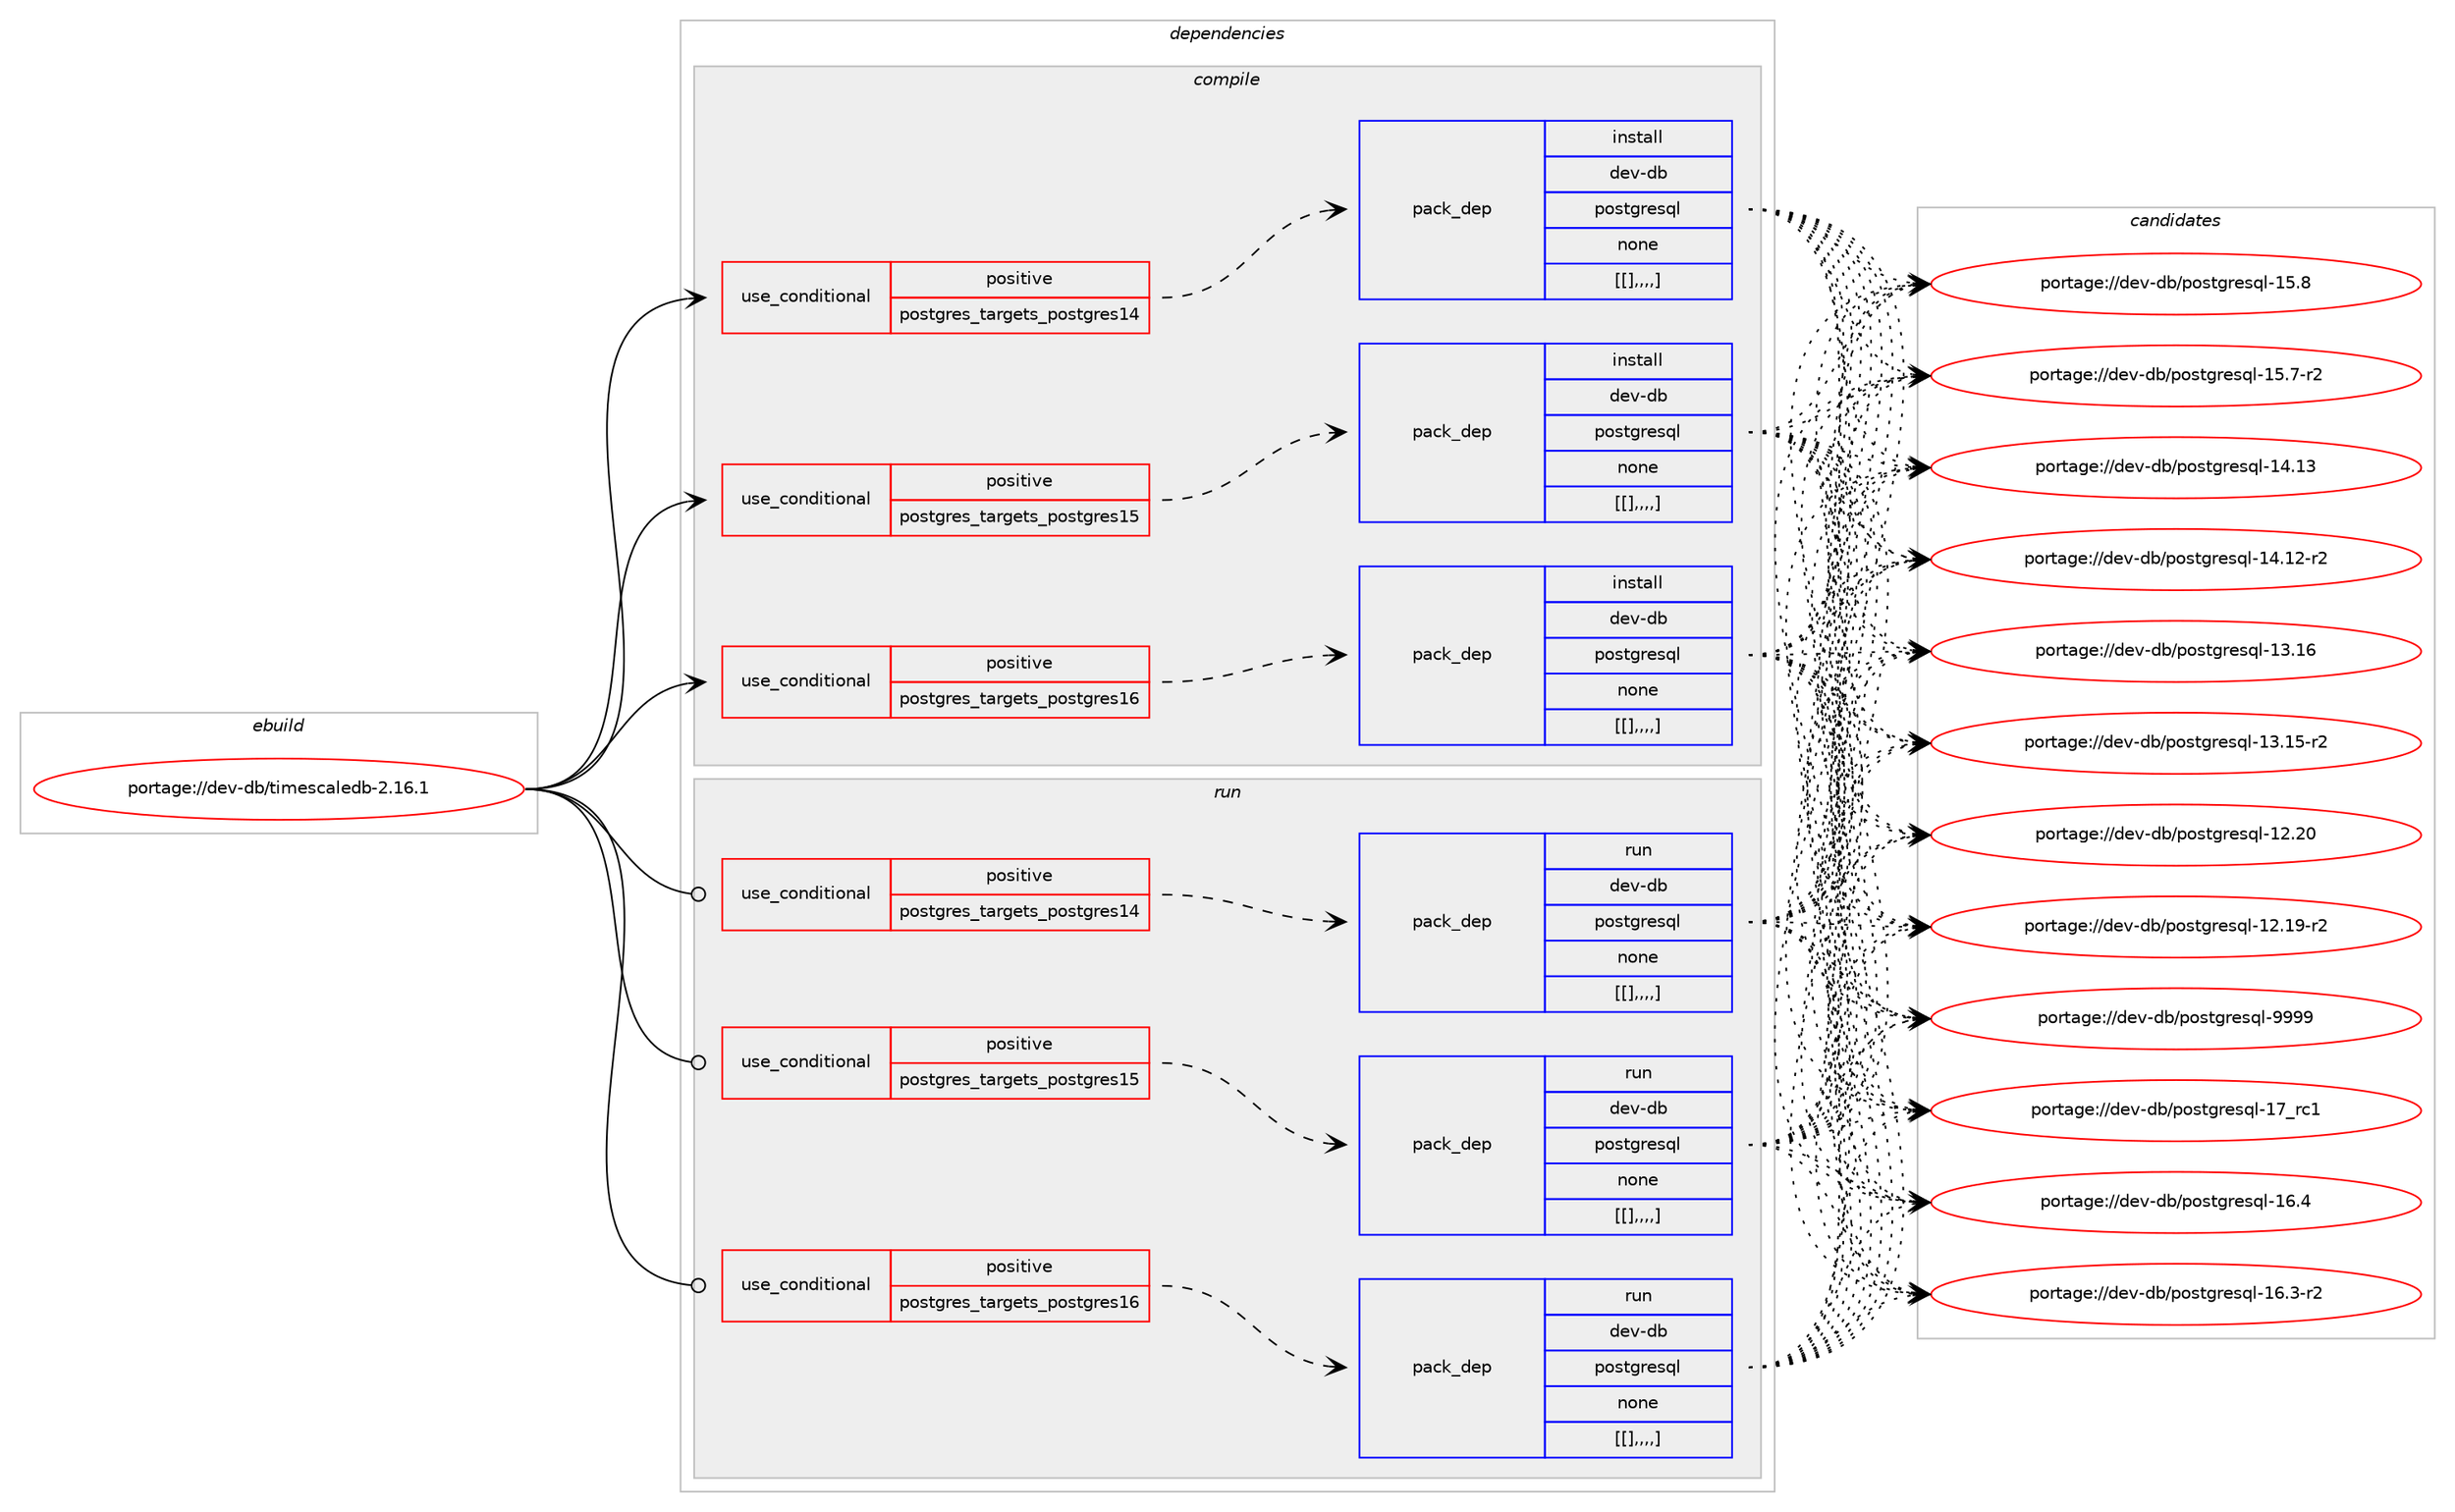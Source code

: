 digraph prolog {

# *************
# Graph options
# *************

newrank=true;
concentrate=true;
compound=true;
graph [rankdir=LR,fontname=Helvetica,fontsize=10,ranksep=1.5];#, ranksep=2.5, nodesep=0.2];
edge  [arrowhead=vee];
node  [fontname=Helvetica,fontsize=10];

# **********
# The ebuild
# **********

subgraph cluster_leftcol {
color=gray;
label=<<i>ebuild</i>>;
id [label="portage://dev-db/timescaledb-2.16.1", color=red, width=4, href="../dev-db/timescaledb-2.16.1.svg"];
}

# ****************
# The dependencies
# ****************

subgraph cluster_midcol {
color=gray;
label=<<i>dependencies</i>>;
subgraph cluster_compile {
fillcolor="#eeeeee";
style=filled;
label=<<i>compile</i>>;
subgraph cond19280 {
dependency71825 [label=<<TABLE BORDER="0" CELLBORDER="1" CELLSPACING="0" CELLPADDING="4"><TR><TD ROWSPAN="3" CELLPADDING="10">use_conditional</TD></TR><TR><TD>positive</TD></TR><TR><TD>postgres_targets_postgres14</TD></TR></TABLE>>, shape=none, color=red];
subgraph pack51598 {
dependency71826 [label=<<TABLE BORDER="0" CELLBORDER="1" CELLSPACING="0" CELLPADDING="4" WIDTH="220"><TR><TD ROWSPAN="6" CELLPADDING="30">pack_dep</TD></TR><TR><TD WIDTH="110">install</TD></TR><TR><TD>dev-db</TD></TR><TR><TD>postgresql</TD></TR><TR><TD>none</TD></TR><TR><TD>[[],,,,]</TD></TR></TABLE>>, shape=none, color=blue];
}
dependency71825:e -> dependency71826:w [weight=20,style="dashed",arrowhead="vee"];
}
id:e -> dependency71825:w [weight=20,style="solid",arrowhead="vee"];
subgraph cond19281 {
dependency71827 [label=<<TABLE BORDER="0" CELLBORDER="1" CELLSPACING="0" CELLPADDING="4"><TR><TD ROWSPAN="3" CELLPADDING="10">use_conditional</TD></TR><TR><TD>positive</TD></TR><TR><TD>postgres_targets_postgres15</TD></TR></TABLE>>, shape=none, color=red];
subgraph pack51599 {
dependency71828 [label=<<TABLE BORDER="0" CELLBORDER="1" CELLSPACING="0" CELLPADDING="4" WIDTH="220"><TR><TD ROWSPAN="6" CELLPADDING="30">pack_dep</TD></TR><TR><TD WIDTH="110">install</TD></TR><TR><TD>dev-db</TD></TR><TR><TD>postgresql</TD></TR><TR><TD>none</TD></TR><TR><TD>[[],,,,]</TD></TR></TABLE>>, shape=none, color=blue];
}
dependency71827:e -> dependency71828:w [weight=20,style="dashed",arrowhead="vee"];
}
id:e -> dependency71827:w [weight=20,style="solid",arrowhead="vee"];
subgraph cond19282 {
dependency71829 [label=<<TABLE BORDER="0" CELLBORDER="1" CELLSPACING="0" CELLPADDING="4"><TR><TD ROWSPAN="3" CELLPADDING="10">use_conditional</TD></TR><TR><TD>positive</TD></TR><TR><TD>postgres_targets_postgres16</TD></TR></TABLE>>, shape=none, color=red];
subgraph pack51600 {
dependency71830 [label=<<TABLE BORDER="0" CELLBORDER="1" CELLSPACING="0" CELLPADDING="4" WIDTH="220"><TR><TD ROWSPAN="6" CELLPADDING="30">pack_dep</TD></TR><TR><TD WIDTH="110">install</TD></TR><TR><TD>dev-db</TD></TR><TR><TD>postgresql</TD></TR><TR><TD>none</TD></TR><TR><TD>[[],,,,]</TD></TR></TABLE>>, shape=none, color=blue];
}
dependency71829:e -> dependency71830:w [weight=20,style="dashed",arrowhead="vee"];
}
id:e -> dependency71829:w [weight=20,style="solid",arrowhead="vee"];
}
subgraph cluster_compileandrun {
fillcolor="#eeeeee";
style=filled;
label=<<i>compile and run</i>>;
}
subgraph cluster_run {
fillcolor="#eeeeee";
style=filled;
label=<<i>run</i>>;
subgraph cond19283 {
dependency71831 [label=<<TABLE BORDER="0" CELLBORDER="1" CELLSPACING="0" CELLPADDING="4"><TR><TD ROWSPAN="3" CELLPADDING="10">use_conditional</TD></TR><TR><TD>positive</TD></TR><TR><TD>postgres_targets_postgres14</TD></TR></TABLE>>, shape=none, color=red];
subgraph pack51601 {
dependency71832 [label=<<TABLE BORDER="0" CELLBORDER="1" CELLSPACING="0" CELLPADDING="4" WIDTH="220"><TR><TD ROWSPAN="6" CELLPADDING="30">pack_dep</TD></TR><TR><TD WIDTH="110">run</TD></TR><TR><TD>dev-db</TD></TR><TR><TD>postgresql</TD></TR><TR><TD>none</TD></TR><TR><TD>[[],,,,]</TD></TR></TABLE>>, shape=none, color=blue];
}
dependency71831:e -> dependency71832:w [weight=20,style="dashed",arrowhead="vee"];
}
id:e -> dependency71831:w [weight=20,style="solid",arrowhead="odot"];
subgraph cond19284 {
dependency71833 [label=<<TABLE BORDER="0" CELLBORDER="1" CELLSPACING="0" CELLPADDING="4"><TR><TD ROWSPAN="3" CELLPADDING="10">use_conditional</TD></TR><TR><TD>positive</TD></TR><TR><TD>postgres_targets_postgres15</TD></TR></TABLE>>, shape=none, color=red];
subgraph pack51602 {
dependency71834 [label=<<TABLE BORDER="0" CELLBORDER="1" CELLSPACING="0" CELLPADDING="4" WIDTH="220"><TR><TD ROWSPAN="6" CELLPADDING="30">pack_dep</TD></TR><TR><TD WIDTH="110">run</TD></TR><TR><TD>dev-db</TD></TR><TR><TD>postgresql</TD></TR><TR><TD>none</TD></TR><TR><TD>[[],,,,]</TD></TR></TABLE>>, shape=none, color=blue];
}
dependency71833:e -> dependency71834:w [weight=20,style="dashed",arrowhead="vee"];
}
id:e -> dependency71833:w [weight=20,style="solid",arrowhead="odot"];
subgraph cond19285 {
dependency71835 [label=<<TABLE BORDER="0" CELLBORDER="1" CELLSPACING="0" CELLPADDING="4"><TR><TD ROWSPAN="3" CELLPADDING="10">use_conditional</TD></TR><TR><TD>positive</TD></TR><TR><TD>postgres_targets_postgres16</TD></TR></TABLE>>, shape=none, color=red];
subgraph pack51603 {
dependency71836 [label=<<TABLE BORDER="0" CELLBORDER="1" CELLSPACING="0" CELLPADDING="4" WIDTH="220"><TR><TD ROWSPAN="6" CELLPADDING="30">pack_dep</TD></TR><TR><TD WIDTH="110">run</TD></TR><TR><TD>dev-db</TD></TR><TR><TD>postgresql</TD></TR><TR><TD>none</TD></TR><TR><TD>[[],,,,]</TD></TR></TABLE>>, shape=none, color=blue];
}
dependency71835:e -> dependency71836:w [weight=20,style="dashed",arrowhead="vee"];
}
id:e -> dependency71835:w [weight=20,style="solid",arrowhead="odot"];
}
}

# **************
# The candidates
# **************

subgraph cluster_choices {
rank=same;
color=gray;
label=<<i>candidates</i>>;

subgraph choice51598 {
color=black;
nodesep=1;
choice1001011184510098471121111151161031141011151131084557575757 [label="portage://dev-db/postgresql-9999", color=red, width=4,href="../dev-db/postgresql-9999.svg"];
choice100101118451009847112111115116103114101115113108454955951149949 [label="portage://dev-db/postgresql-17_rc1", color=red, width=4,href="../dev-db/postgresql-17_rc1.svg"];
choice1001011184510098471121111151161031141011151131084549544652 [label="portage://dev-db/postgresql-16.4", color=red, width=4,href="../dev-db/postgresql-16.4.svg"];
choice10010111845100984711211111511610311410111511310845495446514511450 [label="portage://dev-db/postgresql-16.3-r2", color=red, width=4,href="../dev-db/postgresql-16.3-r2.svg"];
choice1001011184510098471121111151161031141011151131084549534656 [label="portage://dev-db/postgresql-15.8", color=red, width=4,href="../dev-db/postgresql-15.8.svg"];
choice10010111845100984711211111511610311410111511310845495346554511450 [label="portage://dev-db/postgresql-15.7-r2", color=red, width=4,href="../dev-db/postgresql-15.7-r2.svg"];
choice100101118451009847112111115116103114101115113108454952464951 [label="portage://dev-db/postgresql-14.13", color=red, width=4,href="../dev-db/postgresql-14.13.svg"];
choice1001011184510098471121111151161031141011151131084549524649504511450 [label="portage://dev-db/postgresql-14.12-r2", color=red, width=4,href="../dev-db/postgresql-14.12-r2.svg"];
choice100101118451009847112111115116103114101115113108454951464954 [label="portage://dev-db/postgresql-13.16", color=red, width=4,href="../dev-db/postgresql-13.16.svg"];
choice1001011184510098471121111151161031141011151131084549514649534511450 [label="portage://dev-db/postgresql-13.15-r2", color=red, width=4,href="../dev-db/postgresql-13.15-r2.svg"];
choice100101118451009847112111115116103114101115113108454950465048 [label="portage://dev-db/postgresql-12.20", color=red, width=4,href="../dev-db/postgresql-12.20.svg"];
choice1001011184510098471121111151161031141011151131084549504649574511450 [label="portage://dev-db/postgresql-12.19-r2", color=red, width=4,href="../dev-db/postgresql-12.19-r2.svg"];
dependency71826:e -> choice1001011184510098471121111151161031141011151131084557575757:w [style=dotted,weight="100"];
dependency71826:e -> choice100101118451009847112111115116103114101115113108454955951149949:w [style=dotted,weight="100"];
dependency71826:e -> choice1001011184510098471121111151161031141011151131084549544652:w [style=dotted,weight="100"];
dependency71826:e -> choice10010111845100984711211111511610311410111511310845495446514511450:w [style=dotted,weight="100"];
dependency71826:e -> choice1001011184510098471121111151161031141011151131084549534656:w [style=dotted,weight="100"];
dependency71826:e -> choice10010111845100984711211111511610311410111511310845495346554511450:w [style=dotted,weight="100"];
dependency71826:e -> choice100101118451009847112111115116103114101115113108454952464951:w [style=dotted,weight="100"];
dependency71826:e -> choice1001011184510098471121111151161031141011151131084549524649504511450:w [style=dotted,weight="100"];
dependency71826:e -> choice100101118451009847112111115116103114101115113108454951464954:w [style=dotted,weight="100"];
dependency71826:e -> choice1001011184510098471121111151161031141011151131084549514649534511450:w [style=dotted,weight="100"];
dependency71826:e -> choice100101118451009847112111115116103114101115113108454950465048:w [style=dotted,weight="100"];
dependency71826:e -> choice1001011184510098471121111151161031141011151131084549504649574511450:w [style=dotted,weight="100"];
}
subgraph choice51599 {
color=black;
nodesep=1;
choice1001011184510098471121111151161031141011151131084557575757 [label="portage://dev-db/postgresql-9999", color=red, width=4,href="../dev-db/postgresql-9999.svg"];
choice100101118451009847112111115116103114101115113108454955951149949 [label="portage://dev-db/postgresql-17_rc1", color=red, width=4,href="../dev-db/postgresql-17_rc1.svg"];
choice1001011184510098471121111151161031141011151131084549544652 [label="portage://dev-db/postgresql-16.4", color=red, width=4,href="../dev-db/postgresql-16.4.svg"];
choice10010111845100984711211111511610311410111511310845495446514511450 [label="portage://dev-db/postgresql-16.3-r2", color=red, width=4,href="../dev-db/postgresql-16.3-r2.svg"];
choice1001011184510098471121111151161031141011151131084549534656 [label="portage://dev-db/postgresql-15.8", color=red, width=4,href="../dev-db/postgresql-15.8.svg"];
choice10010111845100984711211111511610311410111511310845495346554511450 [label="portage://dev-db/postgresql-15.7-r2", color=red, width=4,href="../dev-db/postgresql-15.7-r2.svg"];
choice100101118451009847112111115116103114101115113108454952464951 [label="portage://dev-db/postgresql-14.13", color=red, width=4,href="../dev-db/postgresql-14.13.svg"];
choice1001011184510098471121111151161031141011151131084549524649504511450 [label="portage://dev-db/postgresql-14.12-r2", color=red, width=4,href="../dev-db/postgresql-14.12-r2.svg"];
choice100101118451009847112111115116103114101115113108454951464954 [label="portage://dev-db/postgresql-13.16", color=red, width=4,href="../dev-db/postgresql-13.16.svg"];
choice1001011184510098471121111151161031141011151131084549514649534511450 [label="portage://dev-db/postgresql-13.15-r2", color=red, width=4,href="../dev-db/postgresql-13.15-r2.svg"];
choice100101118451009847112111115116103114101115113108454950465048 [label="portage://dev-db/postgresql-12.20", color=red, width=4,href="../dev-db/postgresql-12.20.svg"];
choice1001011184510098471121111151161031141011151131084549504649574511450 [label="portage://dev-db/postgresql-12.19-r2", color=red, width=4,href="../dev-db/postgresql-12.19-r2.svg"];
dependency71828:e -> choice1001011184510098471121111151161031141011151131084557575757:w [style=dotted,weight="100"];
dependency71828:e -> choice100101118451009847112111115116103114101115113108454955951149949:w [style=dotted,weight="100"];
dependency71828:e -> choice1001011184510098471121111151161031141011151131084549544652:w [style=dotted,weight="100"];
dependency71828:e -> choice10010111845100984711211111511610311410111511310845495446514511450:w [style=dotted,weight="100"];
dependency71828:e -> choice1001011184510098471121111151161031141011151131084549534656:w [style=dotted,weight="100"];
dependency71828:e -> choice10010111845100984711211111511610311410111511310845495346554511450:w [style=dotted,weight="100"];
dependency71828:e -> choice100101118451009847112111115116103114101115113108454952464951:w [style=dotted,weight="100"];
dependency71828:e -> choice1001011184510098471121111151161031141011151131084549524649504511450:w [style=dotted,weight="100"];
dependency71828:e -> choice100101118451009847112111115116103114101115113108454951464954:w [style=dotted,weight="100"];
dependency71828:e -> choice1001011184510098471121111151161031141011151131084549514649534511450:w [style=dotted,weight="100"];
dependency71828:e -> choice100101118451009847112111115116103114101115113108454950465048:w [style=dotted,weight="100"];
dependency71828:e -> choice1001011184510098471121111151161031141011151131084549504649574511450:w [style=dotted,weight="100"];
}
subgraph choice51600 {
color=black;
nodesep=1;
choice1001011184510098471121111151161031141011151131084557575757 [label="portage://dev-db/postgresql-9999", color=red, width=4,href="../dev-db/postgresql-9999.svg"];
choice100101118451009847112111115116103114101115113108454955951149949 [label="portage://dev-db/postgresql-17_rc1", color=red, width=4,href="../dev-db/postgresql-17_rc1.svg"];
choice1001011184510098471121111151161031141011151131084549544652 [label="portage://dev-db/postgresql-16.4", color=red, width=4,href="../dev-db/postgresql-16.4.svg"];
choice10010111845100984711211111511610311410111511310845495446514511450 [label="portage://dev-db/postgresql-16.3-r2", color=red, width=4,href="../dev-db/postgresql-16.3-r2.svg"];
choice1001011184510098471121111151161031141011151131084549534656 [label="portage://dev-db/postgresql-15.8", color=red, width=4,href="../dev-db/postgresql-15.8.svg"];
choice10010111845100984711211111511610311410111511310845495346554511450 [label="portage://dev-db/postgresql-15.7-r2", color=red, width=4,href="../dev-db/postgresql-15.7-r2.svg"];
choice100101118451009847112111115116103114101115113108454952464951 [label="portage://dev-db/postgresql-14.13", color=red, width=4,href="../dev-db/postgresql-14.13.svg"];
choice1001011184510098471121111151161031141011151131084549524649504511450 [label="portage://dev-db/postgresql-14.12-r2", color=red, width=4,href="../dev-db/postgresql-14.12-r2.svg"];
choice100101118451009847112111115116103114101115113108454951464954 [label="portage://dev-db/postgresql-13.16", color=red, width=4,href="../dev-db/postgresql-13.16.svg"];
choice1001011184510098471121111151161031141011151131084549514649534511450 [label="portage://dev-db/postgresql-13.15-r2", color=red, width=4,href="../dev-db/postgresql-13.15-r2.svg"];
choice100101118451009847112111115116103114101115113108454950465048 [label="portage://dev-db/postgresql-12.20", color=red, width=4,href="../dev-db/postgresql-12.20.svg"];
choice1001011184510098471121111151161031141011151131084549504649574511450 [label="portage://dev-db/postgresql-12.19-r2", color=red, width=4,href="../dev-db/postgresql-12.19-r2.svg"];
dependency71830:e -> choice1001011184510098471121111151161031141011151131084557575757:w [style=dotted,weight="100"];
dependency71830:e -> choice100101118451009847112111115116103114101115113108454955951149949:w [style=dotted,weight="100"];
dependency71830:e -> choice1001011184510098471121111151161031141011151131084549544652:w [style=dotted,weight="100"];
dependency71830:e -> choice10010111845100984711211111511610311410111511310845495446514511450:w [style=dotted,weight="100"];
dependency71830:e -> choice1001011184510098471121111151161031141011151131084549534656:w [style=dotted,weight="100"];
dependency71830:e -> choice10010111845100984711211111511610311410111511310845495346554511450:w [style=dotted,weight="100"];
dependency71830:e -> choice100101118451009847112111115116103114101115113108454952464951:w [style=dotted,weight="100"];
dependency71830:e -> choice1001011184510098471121111151161031141011151131084549524649504511450:w [style=dotted,weight="100"];
dependency71830:e -> choice100101118451009847112111115116103114101115113108454951464954:w [style=dotted,weight="100"];
dependency71830:e -> choice1001011184510098471121111151161031141011151131084549514649534511450:w [style=dotted,weight="100"];
dependency71830:e -> choice100101118451009847112111115116103114101115113108454950465048:w [style=dotted,weight="100"];
dependency71830:e -> choice1001011184510098471121111151161031141011151131084549504649574511450:w [style=dotted,weight="100"];
}
subgraph choice51601 {
color=black;
nodesep=1;
choice1001011184510098471121111151161031141011151131084557575757 [label="portage://dev-db/postgresql-9999", color=red, width=4,href="../dev-db/postgresql-9999.svg"];
choice100101118451009847112111115116103114101115113108454955951149949 [label="portage://dev-db/postgresql-17_rc1", color=red, width=4,href="../dev-db/postgresql-17_rc1.svg"];
choice1001011184510098471121111151161031141011151131084549544652 [label="portage://dev-db/postgresql-16.4", color=red, width=4,href="../dev-db/postgresql-16.4.svg"];
choice10010111845100984711211111511610311410111511310845495446514511450 [label="portage://dev-db/postgresql-16.3-r2", color=red, width=4,href="../dev-db/postgresql-16.3-r2.svg"];
choice1001011184510098471121111151161031141011151131084549534656 [label="portage://dev-db/postgresql-15.8", color=red, width=4,href="../dev-db/postgresql-15.8.svg"];
choice10010111845100984711211111511610311410111511310845495346554511450 [label="portage://dev-db/postgresql-15.7-r2", color=red, width=4,href="../dev-db/postgresql-15.7-r2.svg"];
choice100101118451009847112111115116103114101115113108454952464951 [label="portage://dev-db/postgresql-14.13", color=red, width=4,href="../dev-db/postgresql-14.13.svg"];
choice1001011184510098471121111151161031141011151131084549524649504511450 [label="portage://dev-db/postgresql-14.12-r2", color=red, width=4,href="../dev-db/postgresql-14.12-r2.svg"];
choice100101118451009847112111115116103114101115113108454951464954 [label="portage://dev-db/postgresql-13.16", color=red, width=4,href="../dev-db/postgresql-13.16.svg"];
choice1001011184510098471121111151161031141011151131084549514649534511450 [label="portage://dev-db/postgresql-13.15-r2", color=red, width=4,href="../dev-db/postgresql-13.15-r2.svg"];
choice100101118451009847112111115116103114101115113108454950465048 [label="portage://dev-db/postgresql-12.20", color=red, width=4,href="../dev-db/postgresql-12.20.svg"];
choice1001011184510098471121111151161031141011151131084549504649574511450 [label="portage://dev-db/postgresql-12.19-r2", color=red, width=4,href="../dev-db/postgresql-12.19-r2.svg"];
dependency71832:e -> choice1001011184510098471121111151161031141011151131084557575757:w [style=dotted,weight="100"];
dependency71832:e -> choice100101118451009847112111115116103114101115113108454955951149949:w [style=dotted,weight="100"];
dependency71832:e -> choice1001011184510098471121111151161031141011151131084549544652:w [style=dotted,weight="100"];
dependency71832:e -> choice10010111845100984711211111511610311410111511310845495446514511450:w [style=dotted,weight="100"];
dependency71832:e -> choice1001011184510098471121111151161031141011151131084549534656:w [style=dotted,weight="100"];
dependency71832:e -> choice10010111845100984711211111511610311410111511310845495346554511450:w [style=dotted,weight="100"];
dependency71832:e -> choice100101118451009847112111115116103114101115113108454952464951:w [style=dotted,weight="100"];
dependency71832:e -> choice1001011184510098471121111151161031141011151131084549524649504511450:w [style=dotted,weight="100"];
dependency71832:e -> choice100101118451009847112111115116103114101115113108454951464954:w [style=dotted,weight="100"];
dependency71832:e -> choice1001011184510098471121111151161031141011151131084549514649534511450:w [style=dotted,weight="100"];
dependency71832:e -> choice100101118451009847112111115116103114101115113108454950465048:w [style=dotted,weight="100"];
dependency71832:e -> choice1001011184510098471121111151161031141011151131084549504649574511450:w [style=dotted,weight="100"];
}
subgraph choice51602 {
color=black;
nodesep=1;
choice1001011184510098471121111151161031141011151131084557575757 [label="portage://dev-db/postgresql-9999", color=red, width=4,href="../dev-db/postgresql-9999.svg"];
choice100101118451009847112111115116103114101115113108454955951149949 [label="portage://dev-db/postgresql-17_rc1", color=red, width=4,href="../dev-db/postgresql-17_rc1.svg"];
choice1001011184510098471121111151161031141011151131084549544652 [label="portage://dev-db/postgresql-16.4", color=red, width=4,href="../dev-db/postgresql-16.4.svg"];
choice10010111845100984711211111511610311410111511310845495446514511450 [label="portage://dev-db/postgresql-16.3-r2", color=red, width=4,href="../dev-db/postgresql-16.3-r2.svg"];
choice1001011184510098471121111151161031141011151131084549534656 [label="portage://dev-db/postgresql-15.8", color=red, width=4,href="../dev-db/postgresql-15.8.svg"];
choice10010111845100984711211111511610311410111511310845495346554511450 [label="portage://dev-db/postgresql-15.7-r2", color=red, width=4,href="../dev-db/postgresql-15.7-r2.svg"];
choice100101118451009847112111115116103114101115113108454952464951 [label="portage://dev-db/postgresql-14.13", color=red, width=4,href="../dev-db/postgresql-14.13.svg"];
choice1001011184510098471121111151161031141011151131084549524649504511450 [label="portage://dev-db/postgresql-14.12-r2", color=red, width=4,href="../dev-db/postgresql-14.12-r2.svg"];
choice100101118451009847112111115116103114101115113108454951464954 [label="portage://dev-db/postgresql-13.16", color=red, width=4,href="../dev-db/postgresql-13.16.svg"];
choice1001011184510098471121111151161031141011151131084549514649534511450 [label="portage://dev-db/postgresql-13.15-r2", color=red, width=4,href="../dev-db/postgresql-13.15-r2.svg"];
choice100101118451009847112111115116103114101115113108454950465048 [label="portage://dev-db/postgresql-12.20", color=red, width=4,href="../dev-db/postgresql-12.20.svg"];
choice1001011184510098471121111151161031141011151131084549504649574511450 [label="portage://dev-db/postgresql-12.19-r2", color=red, width=4,href="../dev-db/postgresql-12.19-r2.svg"];
dependency71834:e -> choice1001011184510098471121111151161031141011151131084557575757:w [style=dotted,weight="100"];
dependency71834:e -> choice100101118451009847112111115116103114101115113108454955951149949:w [style=dotted,weight="100"];
dependency71834:e -> choice1001011184510098471121111151161031141011151131084549544652:w [style=dotted,weight="100"];
dependency71834:e -> choice10010111845100984711211111511610311410111511310845495446514511450:w [style=dotted,weight="100"];
dependency71834:e -> choice1001011184510098471121111151161031141011151131084549534656:w [style=dotted,weight="100"];
dependency71834:e -> choice10010111845100984711211111511610311410111511310845495346554511450:w [style=dotted,weight="100"];
dependency71834:e -> choice100101118451009847112111115116103114101115113108454952464951:w [style=dotted,weight="100"];
dependency71834:e -> choice1001011184510098471121111151161031141011151131084549524649504511450:w [style=dotted,weight="100"];
dependency71834:e -> choice100101118451009847112111115116103114101115113108454951464954:w [style=dotted,weight="100"];
dependency71834:e -> choice1001011184510098471121111151161031141011151131084549514649534511450:w [style=dotted,weight="100"];
dependency71834:e -> choice100101118451009847112111115116103114101115113108454950465048:w [style=dotted,weight="100"];
dependency71834:e -> choice1001011184510098471121111151161031141011151131084549504649574511450:w [style=dotted,weight="100"];
}
subgraph choice51603 {
color=black;
nodesep=1;
choice1001011184510098471121111151161031141011151131084557575757 [label="portage://dev-db/postgresql-9999", color=red, width=4,href="../dev-db/postgresql-9999.svg"];
choice100101118451009847112111115116103114101115113108454955951149949 [label="portage://dev-db/postgresql-17_rc1", color=red, width=4,href="../dev-db/postgresql-17_rc1.svg"];
choice1001011184510098471121111151161031141011151131084549544652 [label="portage://dev-db/postgresql-16.4", color=red, width=4,href="../dev-db/postgresql-16.4.svg"];
choice10010111845100984711211111511610311410111511310845495446514511450 [label="portage://dev-db/postgresql-16.3-r2", color=red, width=4,href="../dev-db/postgresql-16.3-r2.svg"];
choice1001011184510098471121111151161031141011151131084549534656 [label="portage://dev-db/postgresql-15.8", color=red, width=4,href="../dev-db/postgresql-15.8.svg"];
choice10010111845100984711211111511610311410111511310845495346554511450 [label="portage://dev-db/postgresql-15.7-r2", color=red, width=4,href="../dev-db/postgresql-15.7-r2.svg"];
choice100101118451009847112111115116103114101115113108454952464951 [label="portage://dev-db/postgresql-14.13", color=red, width=4,href="../dev-db/postgresql-14.13.svg"];
choice1001011184510098471121111151161031141011151131084549524649504511450 [label="portage://dev-db/postgresql-14.12-r2", color=red, width=4,href="../dev-db/postgresql-14.12-r2.svg"];
choice100101118451009847112111115116103114101115113108454951464954 [label="portage://dev-db/postgresql-13.16", color=red, width=4,href="../dev-db/postgresql-13.16.svg"];
choice1001011184510098471121111151161031141011151131084549514649534511450 [label="portage://dev-db/postgresql-13.15-r2", color=red, width=4,href="../dev-db/postgresql-13.15-r2.svg"];
choice100101118451009847112111115116103114101115113108454950465048 [label="portage://dev-db/postgresql-12.20", color=red, width=4,href="../dev-db/postgresql-12.20.svg"];
choice1001011184510098471121111151161031141011151131084549504649574511450 [label="portage://dev-db/postgresql-12.19-r2", color=red, width=4,href="../dev-db/postgresql-12.19-r2.svg"];
dependency71836:e -> choice1001011184510098471121111151161031141011151131084557575757:w [style=dotted,weight="100"];
dependency71836:e -> choice100101118451009847112111115116103114101115113108454955951149949:w [style=dotted,weight="100"];
dependency71836:e -> choice1001011184510098471121111151161031141011151131084549544652:w [style=dotted,weight="100"];
dependency71836:e -> choice10010111845100984711211111511610311410111511310845495446514511450:w [style=dotted,weight="100"];
dependency71836:e -> choice1001011184510098471121111151161031141011151131084549534656:w [style=dotted,weight="100"];
dependency71836:e -> choice10010111845100984711211111511610311410111511310845495346554511450:w [style=dotted,weight="100"];
dependency71836:e -> choice100101118451009847112111115116103114101115113108454952464951:w [style=dotted,weight="100"];
dependency71836:e -> choice1001011184510098471121111151161031141011151131084549524649504511450:w [style=dotted,weight="100"];
dependency71836:e -> choice100101118451009847112111115116103114101115113108454951464954:w [style=dotted,weight="100"];
dependency71836:e -> choice1001011184510098471121111151161031141011151131084549514649534511450:w [style=dotted,weight="100"];
dependency71836:e -> choice100101118451009847112111115116103114101115113108454950465048:w [style=dotted,weight="100"];
dependency71836:e -> choice1001011184510098471121111151161031141011151131084549504649574511450:w [style=dotted,weight="100"];
}
}

}
